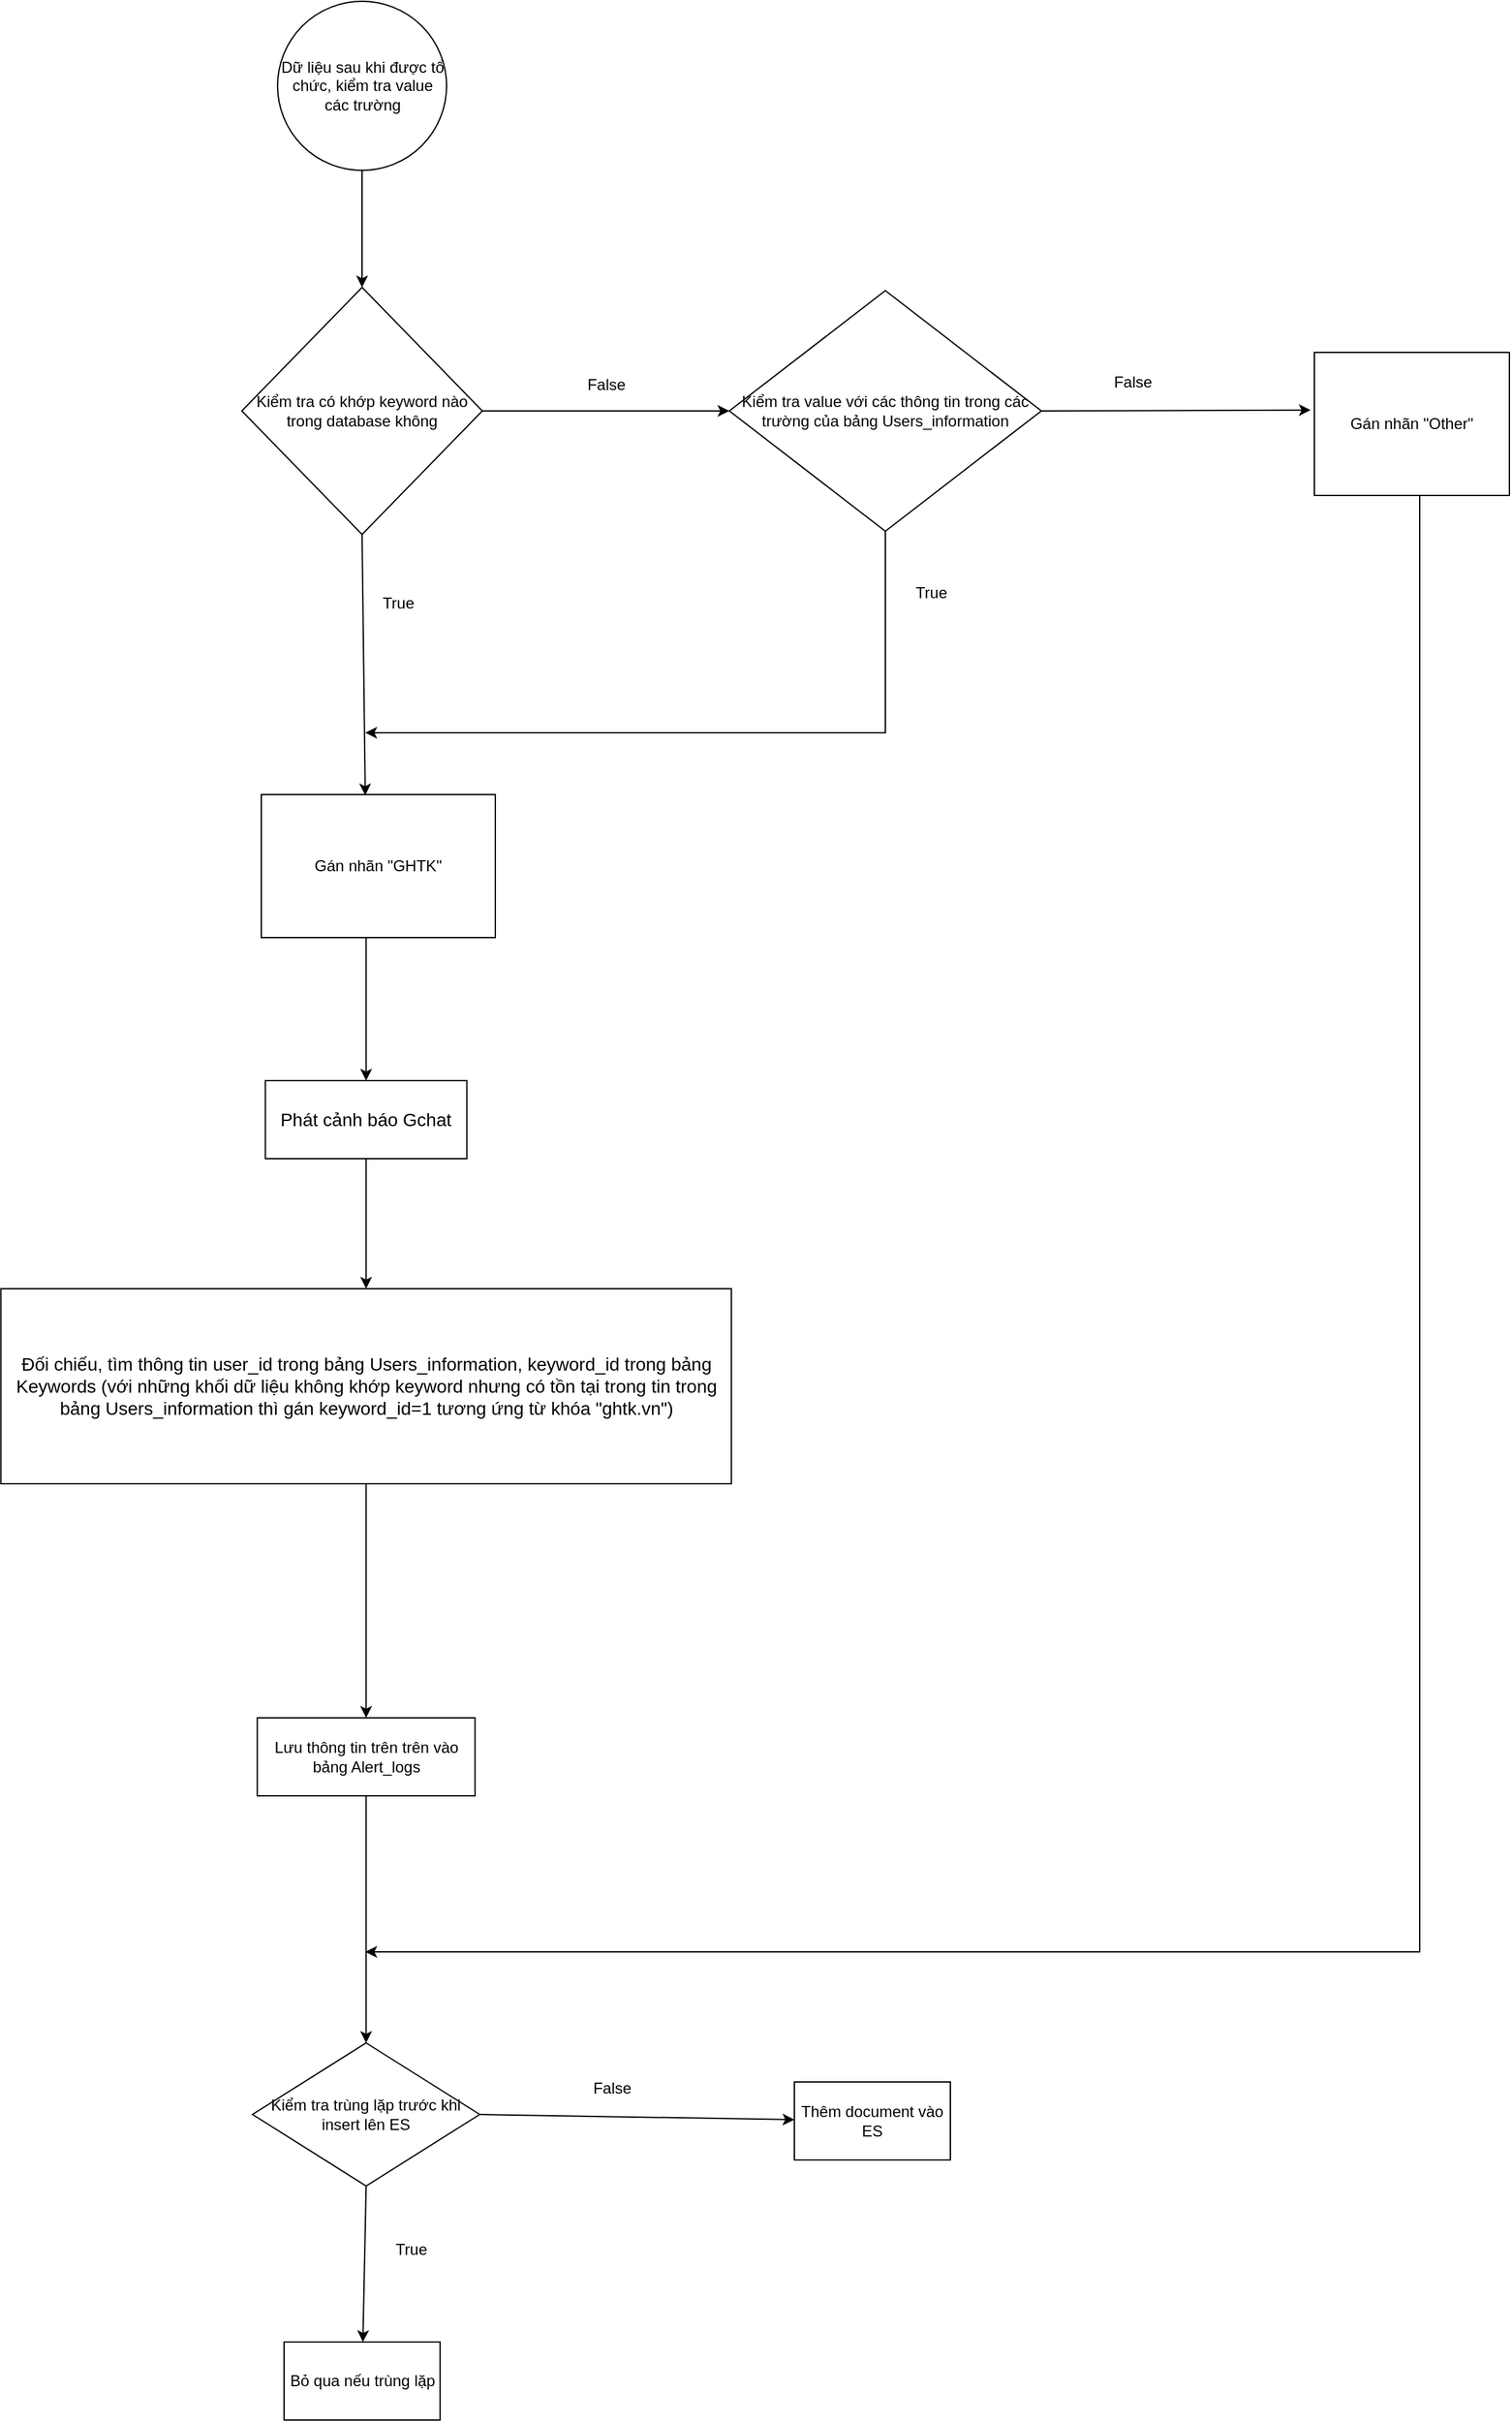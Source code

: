 <mxfile version="22.1.18" type="github">
  <diagram name="Trang-1" id="c80fPtuPHVVS2-120Hfh">
    <mxGraphModel dx="2261" dy="738" grid="1" gridSize="10" guides="1" tooltips="1" connect="1" arrows="1" fold="1" page="1" pageScale="1" pageWidth="827" pageHeight="1169" math="0" shadow="0">
      <root>
        <mxCell id="0" />
        <mxCell id="1" parent="0" />
        <mxCell id="VRr-sK2LMt2KvWUygI88-1" value="Dữ liệu sau khi được tổ chức, kiểm tra value các trường" style="ellipse;whiteSpace=wrap;html=1;aspect=fixed;" parent="1" vertex="1">
          <mxGeometry x="112.5" y="40" width="130" height="130" as="geometry" />
        </mxCell>
        <mxCell id="VRr-sK2LMt2KvWUygI88-2" value="Kiểm tra có khớp keyword nào trong database không" style="rhombus;whiteSpace=wrap;html=1;" parent="1" vertex="1">
          <mxGeometry x="85" y="260" width="185" height="190" as="geometry" />
        </mxCell>
        <mxCell id="VRr-sK2LMt2KvWUygI88-3" value="" style="endArrow=classic;html=1;rounded=0;exitX=0.5;exitY=1;exitDx=0;exitDy=0;entryX=0.5;entryY=0;entryDx=0;entryDy=0;" parent="1" source="VRr-sK2LMt2KvWUygI88-1" target="VRr-sK2LMt2KvWUygI88-2" edge="1">
          <mxGeometry width="50" height="50" relative="1" as="geometry">
            <mxPoint x="390" y="410" as="sourcePoint" />
            <mxPoint x="440" y="360" as="targetPoint" />
          </mxGeometry>
        </mxCell>
        <mxCell id="VRr-sK2LMt2KvWUygI88-6" value="&lt;font style=&quot;font-size: 14px;&quot;&gt;Đối chiếu, tìm thông tin user_id trong bảng Users_information, keyword_id trong bảng Keywords (với những khối dữ liệu không khớp keyword nhưng có tồn tại trong tin trong bảng Users_information thì gán keyword_id=1 tương ứng từ khóa &quot;ghtk.vn&quot;)&lt;/font&gt;" style="rounded=0;whiteSpace=wrap;html=1;" parent="1" vertex="1">
          <mxGeometry x="-100.31" y="1030" width="561.87" height="150" as="geometry" />
        </mxCell>
        <mxCell id="VRr-sK2LMt2KvWUygI88-9" value="Lưu thông tin trên trên vào bảng Alert_logs" style="rounded=0;whiteSpace=wrap;html=1;" parent="1" vertex="1">
          <mxGeometry x="96.88" y="1360" width="167.5" height="60" as="geometry" />
        </mxCell>
        <mxCell id="VRr-sK2LMt2KvWUygI88-13" value="" style="endArrow=classic;html=1;rounded=0;exitX=0.5;exitY=1;exitDx=0;exitDy=0;entryX=0.5;entryY=0;entryDx=0;entryDy=0;" parent="1" source="VRr-sK2LMt2KvWUygI88-6" target="VRr-sK2LMt2KvWUygI88-9" edge="1">
          <mxGeometry width="50" height="50" relative="1" as="geometry">
            <mxPoint x="390" y="710" as="sourcePoint" />
            <mxPoint x="440" y="660" as="targetPoint" />
          </mxGeometry>
        </mxCell>
        <mxCell id="VRr-sK2LMt2KvWUygI88-14" value="&lt;font style=&quot;font-size: 14px;&quot;&gt;Phát cảnh báo Gchat&lt;/font&gt;" style="rounded=0;whiteSpace=wrap;html=1;" parent="1" vertex="1">
          <mxGeometry x="103.13" y="870" width="155" height="60" as="geometry" />
        </mxCell>
        <mxCell id="VRr-sK2LMt2KvWUygI88-16" value="" style="endArrow=classic;html=1;rounded=0;exitX=0.5;exitY=1;exitDx=0;exitDy=0;entryX=0.5;entryY=0;entryDx=0;entryDy=0;" parent="1" source="VRr-sK2LMt2KvWUygI88-14" target="VRr-sK2LMt2KvWUygI88-6" edge="1">
          <mxGeometry width="50" height="50" relative="1" as="geometry">
            <mxPoint x="390" y="710" as="sourcePoint" />
            <mxPoint x="440" y="660" as="targetPoint" />
          </mxGeometry>
        </mxCell>
        <mxCell id="VRr-sK2LMt2KvWUygI88-18" value="Kiểm tra value với các thông tin trong các trường của bảng Users_information" style="rhombus;whiteSpace=wrap;html=1;" parent="1" vertex="1">
          <mxGeometry x="460" y="262.5" width="240" height="185" as="geometry" />
        </mxCell>
        <mxCell id="VRr-sK2LMt2KvWUygI88-21" value="False" style="text;html=1;align=center;verticalAlign=middle;resizable=0;points=[];autosize=1;strokeColor=none;fillColor=none;" parent="1" vertex="1">
          <mxGeometry x="340" y="320" width="50" height="30" as="geometry" />
        </mxCell>
        <mxCell id="VRr-sK2LMt2KvWUygI88-23" value="" style="endArrow=classic;html=1;rounded=0;exitX=1;exitY=0.5;exitDx=0;exitDy=0;entryX=0;entryY=0.5;entryDx=0;entryDy=0;" parent="1" source="VRr-sK2LMt2KvWUygI88-2" target="VRr-sK2LMt2KvWUygI88-18" edge="1">
          <mxGeometry width="50" height="50" relative="1" as="geometry">
            <mxPoint x="480" y="660" as="sourcePoint" />
            <mxPoint x="530" y="610" as="targetPoint" />
          </mxGeometry>
        </mxCell>
        <mxCell id="VRr-sK2LMt2KvWUygI88-25" value="" style="endArrow=classic;html=1;rounded=0;exitX=0.5;exitY=1;exitDx=0;exitDy=0;exitPerimeter=0;" parent="1" source="VRr-sK2LMt2KvWUygI88-2" edge="1">
          <mxGeometry width="50" height="50" relative="1" as="geometry">
            <mxPoint x="480" y="660" as="sourcePoint" />
            <mxPoint x="179.958" y="650.593" as="targetPoint" />
          </mxGeometry>
        </mxCell>
        <mxCell id="VRr-sK2LMt2KvWUygI88-26" value="" style="endArrow=classic;html=1;rounded=0;exitX=0.5;exitY=1;exitDx=0;exitDy=0;" parent="1" target="VRr-sK2LMt2KvWUygI88-14" edge="1">
          <mxGeometry width="50" height="50" relative="1" as="geometry">
            <mxPoint x="180.625" y="760" as="sourcePoint" />
            <mxPoint x="530" y="860" as="targetPoint" />
          </mxGeometry>
        </mxCell>
        <mxCell id="VRr-sK2LMt2KvWUygI88-27" value="" style="endArrow=classic;html=1;rounded=0;entryX=0.5;entryY=1;entryDx=0;entryDy=0;edgeStyle=orthogonalEdgeStyle;exitX=0.5;exitY=1;exitDx=0;exitDy=0;" parent="1" source="VRr-sK2LMt2KvWUygI88-18" edge="1">
          <mxGeometry width="50" height="50" relative="1" as="geometry">
            <mxPoint x="580" y="490" as="sourcePoint" />
            <mxPoint x="180" y="602.5" as="targetPoint" />
            <Array as="points">
              <mxPoint x="580" y="602" />
            </Array>
          </mxGeometry>
        </mxCell>
        <mxCell id="VRr-sK2LMt2KvWUygI88-29" value="" style="endArrow=classic;html=1;rounded=0;exitX=0.5;exitY=1;exitDx=0;exitDy=0;entryX=0.5;entryY=0;entryDx=0;entryDy=0;" parent="1" source="VRr-sK2LMt2KvWUygI88-9" target="XEaeJpeEDpI6azsVZxTN-1" edge="1">
          <mxGeometry width="50" height="50" relative="1" as="geometry">
            <mxPoint x="480" y="1500" as="sourcePoint" />
            <mxPoint x="180.057" y="1571.98" as="targetPoint" />
          </mxGeometry>
        </mxCell>
        <mxCell id="VRr-sK2LMt2KvWUygI88-30" value="" style="endArrow=classic;html=1;rounded=0;exitX=1;exitY=0.5;exitDx=0;exitDy=0;entryX=-0.019;entryY=0.403;entryDx=0;entryDy=0;entryPerimeter=0;" parent="1" source="VRr-sK2LMt2KvWUygI88-18" target="VRr-sK2LMt2KvWUygI88-32" edge="1">
          <mxGeometry width="50" height="50" relative="1" as="geometry">
            <mxPoint x="480" y="440" as="sourcePoint" />
            <mxPoint x="870" y="355" as="targetPoint" />
          </mxGeometry>
        </mxCell>
        <mxCell id="VRr-sK2LMt2KvWUygI88-31" value="Gán nhãn &quot;GHTK&quot;" style="rounded=0;whiteSpace=wrap;html=1;" parent="1" vertex="1">
          <mxGeometry x="100" y="650" width="180" height="110" as="geometry" />
        </mxCell>
        <mxCell id="VRr-sK2LMt2KvWUygI88-32" value="Gán nhãn &quot;Other&quot;" style="rounded=0;whiteSpace=wrap;html=1;" parent="1" vertex="1">
          <mxGeometry x="910" y="310" width="150" height="110" as="geometry" />
        </mxCell>
        <mxCell id="VRr-sK2LMt2KvWUygI88-33" value="" style="endArrow=classic;html=1;rounded=0;exitX=0.5;exitY=1;exitDx=0;exitDy=0;edgeStyle=orthogonalEdgeStyle;" parent="1" edge="1">
          <mxGeometry width="50" height="50" relative="1" as="geometry">
            <mxPoint x="965" y="420" as="sourcePoint" />
            <mxPoint x="180" y="1540" as="targetPoint" />
            <Array as="points">
              <mxPoint x="991" y="420" />
              <mxPoint x="991" y="1540" />
            </Array>
          </mxGeometry>
        </mxCell>
        <mxCell id="VRr-sK2LMt2KvWUygI88-36" value="False" style="text;html=1;align=center;verticalAlign=middle;resizable=0;points=[];autosize=1;strokeColor=none;fillColor=none;" parent="1" vertex="1">
          <mxGeometry x="745" y="318" width="50" height="30" as="geometry" />
        </mxCell>
        <mxCell id="VRr-sK2LMt2KvWUygI88-37" value="True" style="text;html=1;align=center;verticalAlign=middle;resizable=0;points=[];autosize=1;strokeColor=none;fillColor=none;" parent="1" vertex="1">
          <mxGeometry x="180" y="488" width="50" height="30" as="geometry" />
        </mxCell>
        <mxCell id="VRr-sK2LMt2KvWUygI88-40" value="True" style="text;html=1;align=center;verticalAlign=middle;resizable=0;points=[];autosize=1;strokeColor=none;fillColor=none;" parent="1" vertex="1">
          <mxGeometry x="590" y="480" width="50" height="30" as="geometry" />
        </mxCell>
        <mxCell id="XEaeJpeEDpI6azsVZxTN-1" value="Kiểm tra trùng lặp trước khi insert lên ES" style="rhombus;whiteSpace=wrap;html=1;" vertex="1" parent="1">
          <mxGeometry x="93.25" y="1610" width="174.74" height="110" as="geometry" />
        </mxCell>
        <mxCell id="XEaeJpeEDpI6azsVZxTN-2" value="Bỏ qua nếu trùng lặp" style="rounded=0;whiteSpace=wrap;html=1;" vertex="1" parent="1">
          <mxGeometry x="117.5" y="1840" width="120" height="60" as="geometry" />
        </mxCell>
        <mxCell id="XEaeJpeEDpI6azsVZxTN-3" value="" style="endArrow=classic;html=1;rounded=0;exitX=0.5;exitY=1;exitDx=0;exitDy=0;" edge="1" parent="1" source="XEaeJpeEDpI6azsVZxTN-1" target="XEaeJpeEDpI6azsVZxTN-2">
          <mxGeometry width="50" height="50" relative="1" as="geometry">
            <mxPoint x="450" y="1910" as="sourcePoint" />
            <mxPoint x="500" y="1860" as="targetPoint" />
          </mxGeometry>
        </mxCell>
        <mxCell id="XEaeJpeEDpI6azsVZxTN-4" value="" style="endArrow=classic;html=1;rounded=0;exitX=1;exitY=0.5;exitDx=0;exitDy=0;" edge="1" parent="1" source="XEaeJpeEDpI6azsVZxTN-1" target="XEaeJpeEDpI6azsVZxTN-5">
          <mxGeometry width="50" height="50" relative="1" as="geometry">
            <mxPoint x="450" y="1710" as="sourcePoint" />
            <mxPoint x="530" y="1670" as="targetPoint" />
          </mxGeometry>
        </mxCell>
        <mxCell id="XEaeJpeEDpI6azsVZxTN-5" value="Thêm document vào ES" style="rounded=0;whiteSpace=wrap;html=1;" vertex="1" parent="1">
          <mxGeometry x="510" y="1640" width="120" height="60" as="geometry" />
        </mxCell>
        <mxCell id="XEaeJpeEDpI6azsVZxTN-7" value="False" style="text;html=1;strokeColor=none;fillColor=none;align=center;verticalAlign=middle;whiteSpace=wrap;rounded=0;" vertex="1" parent="1">
          <mxGeometry x="340" y="1630" width="60" height="30" as="geometry" />
        </mxCell>
        <mxCell id="XEaeJpeEDpI6azsVZxTN-8" value="True" style="text;html=1;align=center;verticalAlign=middle;resizable=0;points=[];autosize=1;strokeColor=none;fillColor=none;" vertex="1" parent="1">
          <mxGeometry x="190" y="1754" width="50" height="30" as="geometry" />
        </mxCell>
      </root>
    </mxGraphModel>
  </diagram>
</mxfile>
